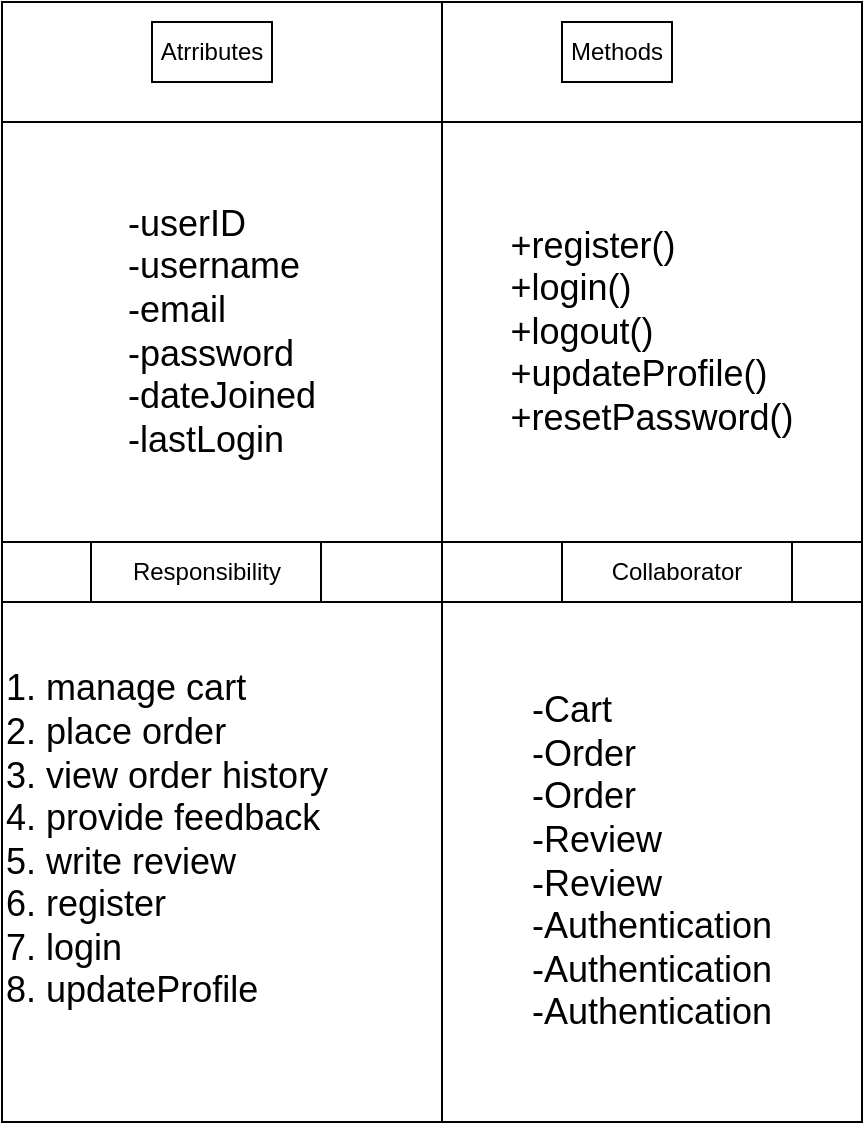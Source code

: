 <mxfile>
    <diagram id="lDciPcqSdsj3Vb4aQ4JJ" name="Page-1">
        <mxGraphModel dx="592" dy="470" grid="1" gridSize="10" guides="1" tooltips="1" connect="1" arrows="1" fold="1" page="1" pageScale="1" pageWidth="850" pageHeight="1100" background="#ffffff" math="0" shadow="0">
            <root>
                <mxCell id="0"/>
                <mxCell id="1" parent="0"/>
                <mxCell id="15" value="" style="shape=internalStorage;whiteSpace=wrap;html=1;backgroundOutline=1;dx=220;dy=60;fillColor=none;strokeColor=#000000;fontColor=#000000;" parent="1" vertex="1">
                    <mxGeometry x="130" y="590" width="430" height="560" as="geometry"/>
                </mxCell>
                <mxCell id="16" value="Atrributes" style="text;html=1;strokeColor=#000000;fillColor=none;align=center;verticalAlign=middle;whiteSpace=wrap;rounded=0;fontColor=#000000;" parent="1" vertex="1">
                    <mxGeometry x="205" y="600" width="60" height="30" as="geometry"/>
                </mxCell>
                <mxCell id="17" value="Methods" style="text;html=1;strokeColor=#000000;fillColor=none;align=center;verticalAlign=middle;whiteSpace=wrap;rounded=0;fontColor=#000000;" parent="1" vertex="1">
                    <mxGeometry x="410" y="600" width="55" height="30" as="geometry"/>
                </mxCell>
                <mxCell id="18" value="" style="endArrow=none;html=1;fillColor=none;strokeColor=#000000;fontColor=#000000;" parent="1" target="15" edge="1">
                    <mxGeometry width="50" height="50" relative="1" as="geometry">
                        <mxPoint x="130" y="860" as="sourcePoint"/>
                        <mxPoint x="180" y="810" as="targetPoint"/>
                        <Array as="points">
                            <mxPoint x="560" y="860"/>
                        </Array>
                    </mxGeometry>
                </mxCell>
                <mxCell id="19" value="" style="endArrow=none;html=1;fillColor=none;strokeColor=#000000;fontColor=#000000;" parent="1" edge="1">
                    <mxGeometry width="50" height="50" relative="1" as="geometry">
                        <mxPoint x="130" y="890" as="sourcePoint"/>
                        <mxPoint x="560" y="890" as="targetPoint"/>
                        <Array as="points">
                            <mxPoint x="560" y="890"/>
                        </Array>
                    </mxGeometry>
                </mxCell>
                <mxCell id="20" value="Responsibility" style="text;html=1;strokeColor=#000000;fillColor=none;align=center;verticalAlign=middle;whiteSpace=wrap;rounded=0;fontColor=#000000;" parent="1" vertex="1">
                    <mxGeometry x="174.5" y="860" width="115" height="30" as="geometry"/>
                </mxCell>
                <mxCell id="21" value="Collaborator" style="text;html=1;strokeColor=#000000;fillColor=none;align=center;verticalAlign=middle;whiteSpace=wrap;rounded=0;fontColor=#000000;" parent="1" vertex="1">
                    <mxGeometry x="410" y="860" width="115" height="30" as="geometry"/>
                </mxCell>
                <mxCell id="22" value="&lt;div style=&quot;text-align: left;&quot;&gt;&lt;span style=&quot;font-size: 18px; background-color: initial;&quot;&gt;-userID&lt;/span&gt;&lt;/div&gt;&lt;font style=&quot;font-size: 18px;&quot;&gt;&lt;div style=&quot;text-align: left;&quot;&gt;&lt;span style=&quot;background-color: initial;&quot;&gt;-username&lt;/span&gt;&lt;/div&gt;&lt;div style=&quot;text-align: left;&quot;&gt;&lt;span style=&quot;background-color: initial;&quot;&gt;-email&lt;/span&gt;&lt;/div&gt;&lt;div style=&quot;text-align: left;&quot;&gt;&lt;span style=&quot;background-color: initial;&quot;&gt;-password&lt;/span&gt;&lt;/div&gt;&lt;div style=&quot;text-align: left;&quot;&gt;&lt;span style=&quot;background-color: initial;&quot;&gt;-dateJoined&lt;/span&gt;&lt;/div&gt;&lt;div style=&quot;text-align: left;&quot;&gt;&lt;span style=&quot;background-color: initial;&quot;&gt;-lastLogin&lt;/span&gt;&lt;/div&gt;&lt;/font&gt;" style="text;html=1;strokeColor=#000000;fillColor=none;align=center;verticalAlign=middle;whiteSpace=wrap;rounded=0;fontColor=#000000;" parent="1" vertex="1">
                    <mxGeometry x="130" y="650" width="220" height="210" as="geometry"/>
                </mxCell>
                <mxCell id="23" value="&lt;div style=&quot;text-align: left;&quot;&gt;&lt;font style=&quot;background-color: initial; font-size: 18px;&quot;&gt;+&lt;/font&gt;&lt;font style=&quot;background-color: initial; font-size: 18px;&quot;&gt;register()&lt;/font&gt;&lt;/div&gt;&lt;font style=&quot;font-size: 18px;&quot;&gt;&lt;div style=&quot;text-align: left;&quot;&gt;&lt;span style=&quot;background-color: initial;&quot;&gt;+login()&lt;/span&gt;&lt;/div&gt;&lt;div style=&quot;text-align: left;&quot;&gt;&lt;span style=&quot;background-color: initial;&quot;&gt;+logout()&lt;/span&gt;&lt;/div&gt;&lt;div style=&quot;text-align: left;&quot;&gt;&lt;span style=&quot;background-color: initial;&quot;&gt;+updateProfile()&lt;/span&gt;&lt;/div&gt;&lt;div style=&quot;text-align: left;&quot;&gt;&lt;span style=&quot;background-color: initial;&quot;&gt;+resetPassword()&lt;/span&gt;&lt;/div&gt;&lt;/font&gt;" style="text;html=1;strokeColor=#000000;fillColor=none;align=center;verticalAlign=middle;whiteSpace=wrap;rounded=0;fontColor=#000000;" parent="1" vertex="1">
                    <mxGeometry x="350" y="650" width="210" height="210" as="geometry"/>
                </mxCell>
                <mxCell id="25" value="1. manage cart&lt;br&gt;&lt;div style=&quot;&quot;&gt;&lt;span style=&quot;background-color: initial;&quot;&gt;2. place order&lt;/span&gt;&lt;/div&gt;&lt;div style=&quot;&quot;&gt;&lt;span style=&quot;background-color: initial;&quot;&gt;3. view order history&lt;/span&gt;&lt;/div&gt;&lt;div style=&quot;&quot;&gt;&lt;span style=&quot;background-color: initial;&quot;&gt;4. provide feedback&lt;/span&gt;&lt;/div&gt;&lt;div style=&quot;&quot;&gt;&lt;span style=&quot;background-color: initial;&quot;&gt;5. write review&lt;/span&gt;&lt;/div&gt;&lt;div style=&quot;&quot;&gt;&lt;span style=&quot;background-color: initial;&quot;&gt;6. register&lt;/span&gt;&lt;/div&gt;&lt;div style=&quot;&quot;&gt;&lt;span style=&quot;background-color: initial;&quot;&gt;7. login&lt;/span&gt;&lt;/div&gt;&lt;div style=&quot;&quot;&gt;8. updateProfile&lt;/div&gt;&lt;div style=&quot;&quot;&gt;&lt;span style=&quot;background-color: initial;&quot;&gt;&lt;br&gt;&lt;/span&gt;&lt;/div&gt;" style="text;html=1;strokeColor=#000000;fillColor=none;align=left;verticalAlign=middle;whiteSpace=wrap;rounded=0;fontSize=18;fontColor=#000000;" parent="1" vertex="1">
                    <mxGeometry x="130" y="890" width="220" height="260" as="geometry"/>
                </mxCell>
                <mxCell id="29" value="&lt;div style=&quot;text-align: left;&quot;&gt;&lt;span style=&quot;background-color: initial;&quot;&gt;-Cart&lt;/span&gt;&lt;/div&gt;&lt;div style=&quot;text-align: left;&quot;&gt;&lt;span style=&quot;background-color: initial;&quot;&gt;-Order&lt;/span&gt;&lt;/div&gt;&lt;div style=&quot;text-align: left;&quot;&gt;&lt;span style=&quot;background-color: initial;&quot;&gt;-Order&lt;/span&gt;&lt;/div&gt;&lt;div style=&quot;text-align: left;&quot;&gt;&lt;span style=&quot;background-color: initial;&quot;&gt;-Review&lt;/span&gt;&lt;/div&gt;&lt;div style=&quot;text-align: left;&quot;&gt;&lt;span style=&quot;background-color: initial;&quot;&gt;-Review&lt;/span&gt;&lt;/div&gt;&lt;div style=&quot;text-align: left;&quot;&gt;&lt;span style=&quot;background-color: initial;&quot;&gt;-Authentication&lt;/span&gt;&lt;/div&gt;&lt;div style=&quot;text-align: left;&quot;&gt;&lt;span style=&quot;background-color: initial;&quot;&gt;-Authentication&lt;/span&gt;&lt;/div&gt;&lt;div style=&quot;text-align: left;&quot;&gt;&lt;span style=&quot;background-color: initial;&quot;&gt;-Authentication&lt;/span&gt;&lt;/div&gt;" style="text;html=1;strokeColor=#000000;fillColor=none;align=center;verticalAlign=middle;whiteSpace=wrap;rounded=0;fontSize=18;fontColor=#000000;" parent="1" vertex="1">
                    <mxGeometry x="350" y="890" width="210" height="260" as="geometry"/>
                </mxCell>
            </root>
        </mxGraphModel>
    </diagram>
</mxfile>